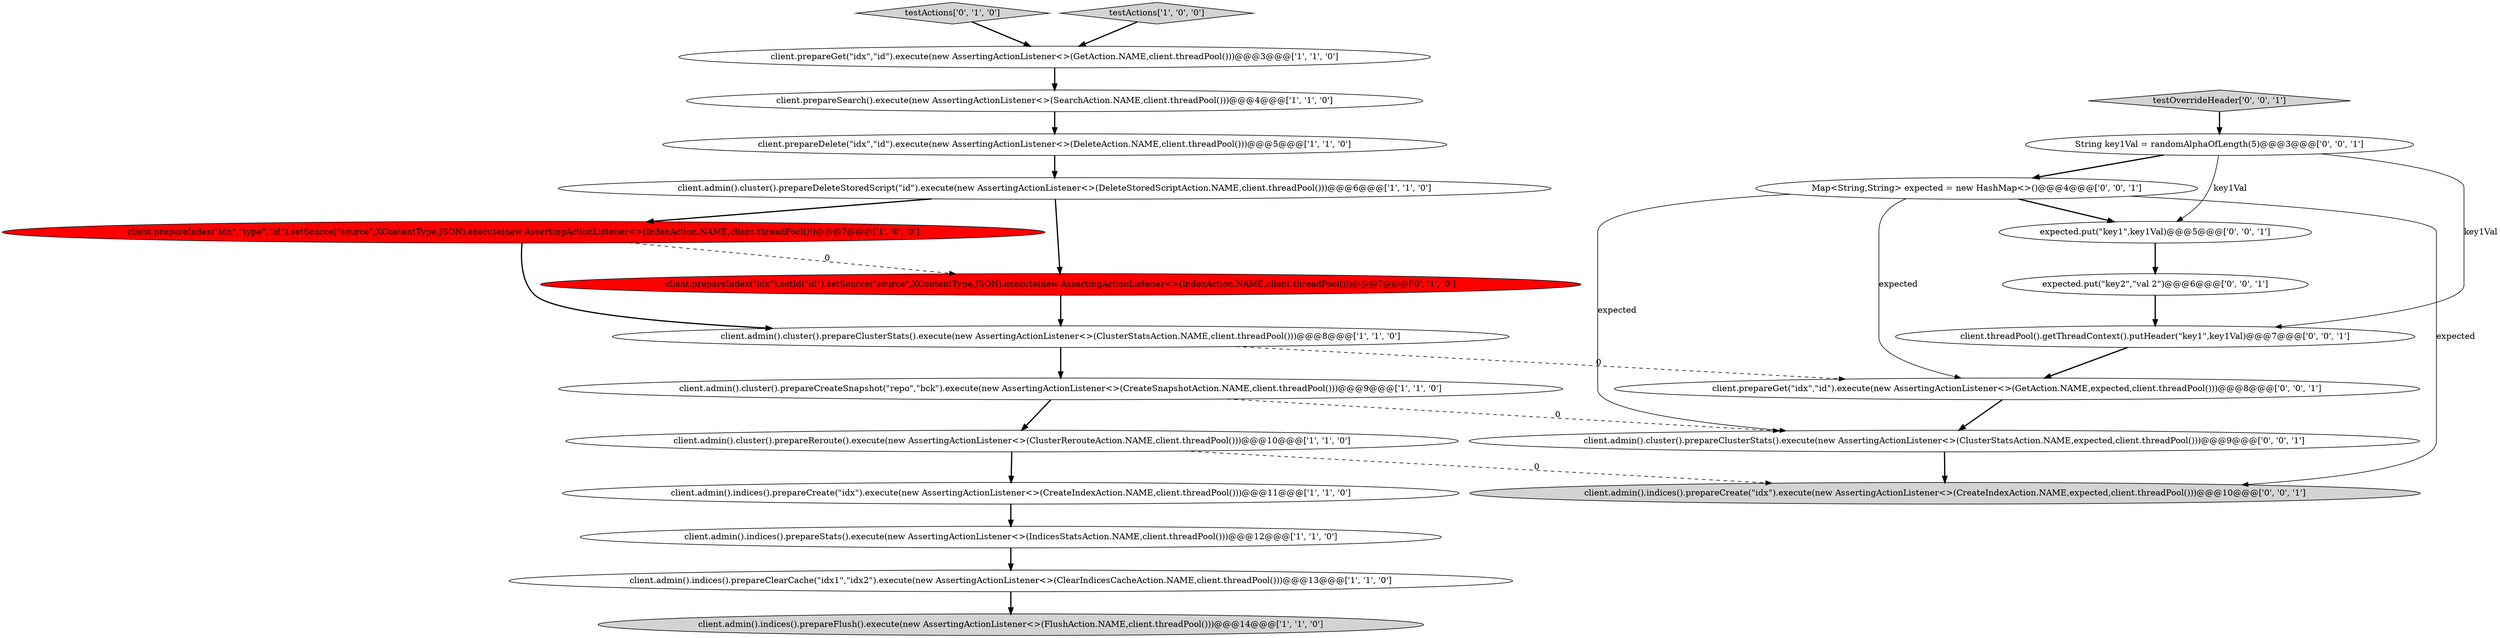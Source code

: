 digraph {
11 [style = filled, label = "client.admin().cluster().prepareReroute().execute(new AssertingActionListener<>(ClusterRerouteAction.NAME,client.threadPool()))@@@10@@@['1', '1', '0']", fillcolor = white, shape = ellipse image = "AAA0AAABBB1BBB"];
17 [style = filled, label = "client.prepareGet(\"idx\",\"id\").execute(new AssertingActionListener<>(GetAction.NAME,expected,client.threadPool()))@@@8@@@['0', '0', '1']", fillcolor = white, shape = ellipse image = "AAA0AAABBB3BBB"];
5 [style = filled, label = "client.prepareSearch().execute(new AssertingActionListener<>(SearchAction.NAME,client.threadPool()))@@@4@@@['1', '1', '0']", fillcolor = white, shape = ellipse image = "AAA0AAABBB1BBB"];
16 [style = filled, label = "expected.put(\"key1\",key1Val)@@@5@@@['0', '0', '1']", fillcolor = white, shape = ellipse image = "AAA0AAABBB3BBB"];
15 [style = filled, label = "client.threadPool().getThreadContext().putHeader(\"key1\",key1Val)@@@7@@@['0', '0', '1']", fillcolor = white, shape = ellipse image = "AAA0AAABBB3BBB"];
10 [style = filled, label = "client.admin().cluster().prepareClusterStats().execute(new AssertingActionListener<>(ClusterStatsAction.NAME,client.threadPool()))@@@8@@@['1', '1', '0']", fillcolor = white, shape = ellipse image = "AAA0AAABBB1BBB"];
4 [style = filled, label = "client.prepareGet(\"idx\",\"id\").execute(new AssertingActionListener<>(GetAction.NAME,client.threadPool()))@@@3@@@['1', '1', '0']", fillcolor = white, shape = ellipse image = "AAA0AAABBB1BBB"];
22 [style = filled, label = "Map<String,String> expected = new HashMap<>()@@@4@@@['0', '0', '1']", fillcolor = white, shape = ellipse image = "AAA0AAABBB3BBB"];
23 [style = filled, label = "client.admin().cluster().prepareClusterStats().execute(new AssertingActionListener<>(ClusterStatsAction.NAME,expected,client.threadPool()))@@@9@@@['0', '0', '1']", fillcolor = white, shape = ellipse image = "AAA0AAABBB3BBB"];
1 [style = filled, label = "client.admin().indices().prepareFlush().execute(new AssertingActionListener<>(FlushAction.NAME,client.threadPool()))@@@14@@@['1', '1', '0']", fillcolor = lightgray, shape = ellipse image = "AAA0AAABBB1BBB"];
14 [style = filled, label = "testActions['0', '1', '0']", fillcolor = lightgray, shape = diamond image = "AAA0AAABBB2BBB"];
0 [style = filled, label = "client.admin().cluster().prepareDeleteStoredScript(\"id\").execute(new AssertingActionListener<>(DeleteStoredScriptAction.NAME,client.threadPool()))@@@6@@@['1', '1', '0']", fillcolor = white, shape = ellipse image = "AAA0AAABBB1BBB"];
9 [style = filled, label = "client.admin().indices().prepareClearCache(\"idx1\",\"idx2\").execute(new AssertingActionListener<>(ClearIndicesCacheAction.NAME,client.threadPool()))@@@13@@@['1', '1', '0']", fillcolor = white, shape = ellipse image = "AAA0AAABBB1BBB"];
12 [style = filled, label = "client.admin().cluster().prepareCreateSnapshot(\"repo\",\"bck\").execute(new AssertingActionListener<>(CreateSnapshotAction.NAME,client.threadPool()))@@@9@@@['1', '1', '0']", fillcolor = white, shape = ellipse image = "AAA0AAABBB1BBB"];
18 [style = filled, label = "testOverrideHeader['0', '0', '1']", fillcolor = lightgray, shape = diamond image = "AAA0AAABBB3BBB"];
19 [style = filled, label = "expected.put(\"key2\",\"val 2\")@@@6@@@['0', '0', '1']", fillcolor = white, shape = ellipse image = "AAA0AAABBB3BBB"];
20 [style = filled, label = "client.admin().indices().prepareCreate(\"idx\").execute(new AssertingActionListener<>(CreateIndexAction.NAME,expected,client.threadPool()))@@@10@@@['0', '0', '1']", fillcolor = lightgray, shape = ellipse image = "AAA0AAABBB3BBB"];
7 [style = filled, label = "client.prepareDelete(\"idx\",\"id\").execute(new AssertingActionListener<>(DeleteAction.NAME,client.threadPool()))@@@5@@@['1', '1', '0']", fillcolor = white, shape = ellipse image = "AAA0AAABBB1BBB"];
13 [style = filled, label = "client.prepareIndex(\"idx\").setId(\"id\").setSource(\"source\",XContentType.JSON).execute(new AssertingActionListener<>(IndexAction.NAME,client.threadPool()))@@@7@@@['0', '1', '0']", fillcolor = red, shape = ellipse image = "AAA1AAABBB2BBB"];
3 [style = filled, label = "client.prepareIndex(\"idx\",\"type\",\"id\").setSource(\"source\",XContentType.JSON).execute(new AssertingActionListener<>(IndexAction.NAME,client.threadPool()))@@@7@@@['1', '0', '0']", fillcolor = red, shape = ellipse image = "AAA1AAABBB1BBB"];
6 [style = filled, label = "client.admin().indices().prepareCreate(\"idx\").execute(new AssertingActionListener<>(CreateIndexAction.NAME,client.threadPool()))@@@11@@@['1', '1', '0']", fillcolor = white, shape = ellipse image = "AAA0AAABBB1BBB"];
21 [style = filled, label = "String key1Val = randomAlphaOfLength(5)@@@3@@@['0', '0', '1']", fillcolor = white, shape = ellipse image = "AAA0AAABBB3BBB"];
2 [style = filled, label = "client.admin().indices().prepareStats().execute(new AssertingActionListener<>(IndicesStatsAction.NAME,client.threadPool()))@@@12@@@['1', '1', '0']", fillcolor = white, shape = ellipse image = "AAA0AAABBB1BBB"];
8 [style = filled, label = "testActions['1', '0', '0']", fillcolor = lightgray, shape = diamond image = "AAA0AAABBB1BBB"];
0->3 [style = bold, label=""];
13->10 [style = bold, label=""];
23->20 [style = bold, label=""];
12->23 [style = dashed, label="0"];
11->20 [style = dashed, label="0"];
0->13 [style = bold, label=""];
22->16 [style = bold, label=""];
22->17 [style = solid, label="expected"];
11->6 [style = bold, label=""];
12->11 [style = bold, label=""];
22->23 [style = solid, label="expected"];
7->0 [style = bold, label=""];
2->9 [style = bold, label=""];
16->19 [style = bold, label=""];
3->13 [style = dashed, label="0"];
17->23 [style = bold, label=""];
21->16 [style = solid, label="key1Val"];
6->2 [style = bold, label=""];
3->10 [style = bold, label=""];
15->17 [style = bold, label=""];
21->22 [style = bold, label=""];
10->12 [style = bold, label=""];
22->20 [style = solid, label="expected"];
10->17 [style = dashed, label="0"];
5->7 [style = bold, label=""];
8->4 [style = bold, label=""];
18->21 [style = bold, label=""];
19->15 [style = bold, label=""];
9->1 [style = bold, label=""];
21->15 [style = solid, label="key1Val"];
4->5 [style = bold, label=""];
14->4 [style = bold, label=""];
}
